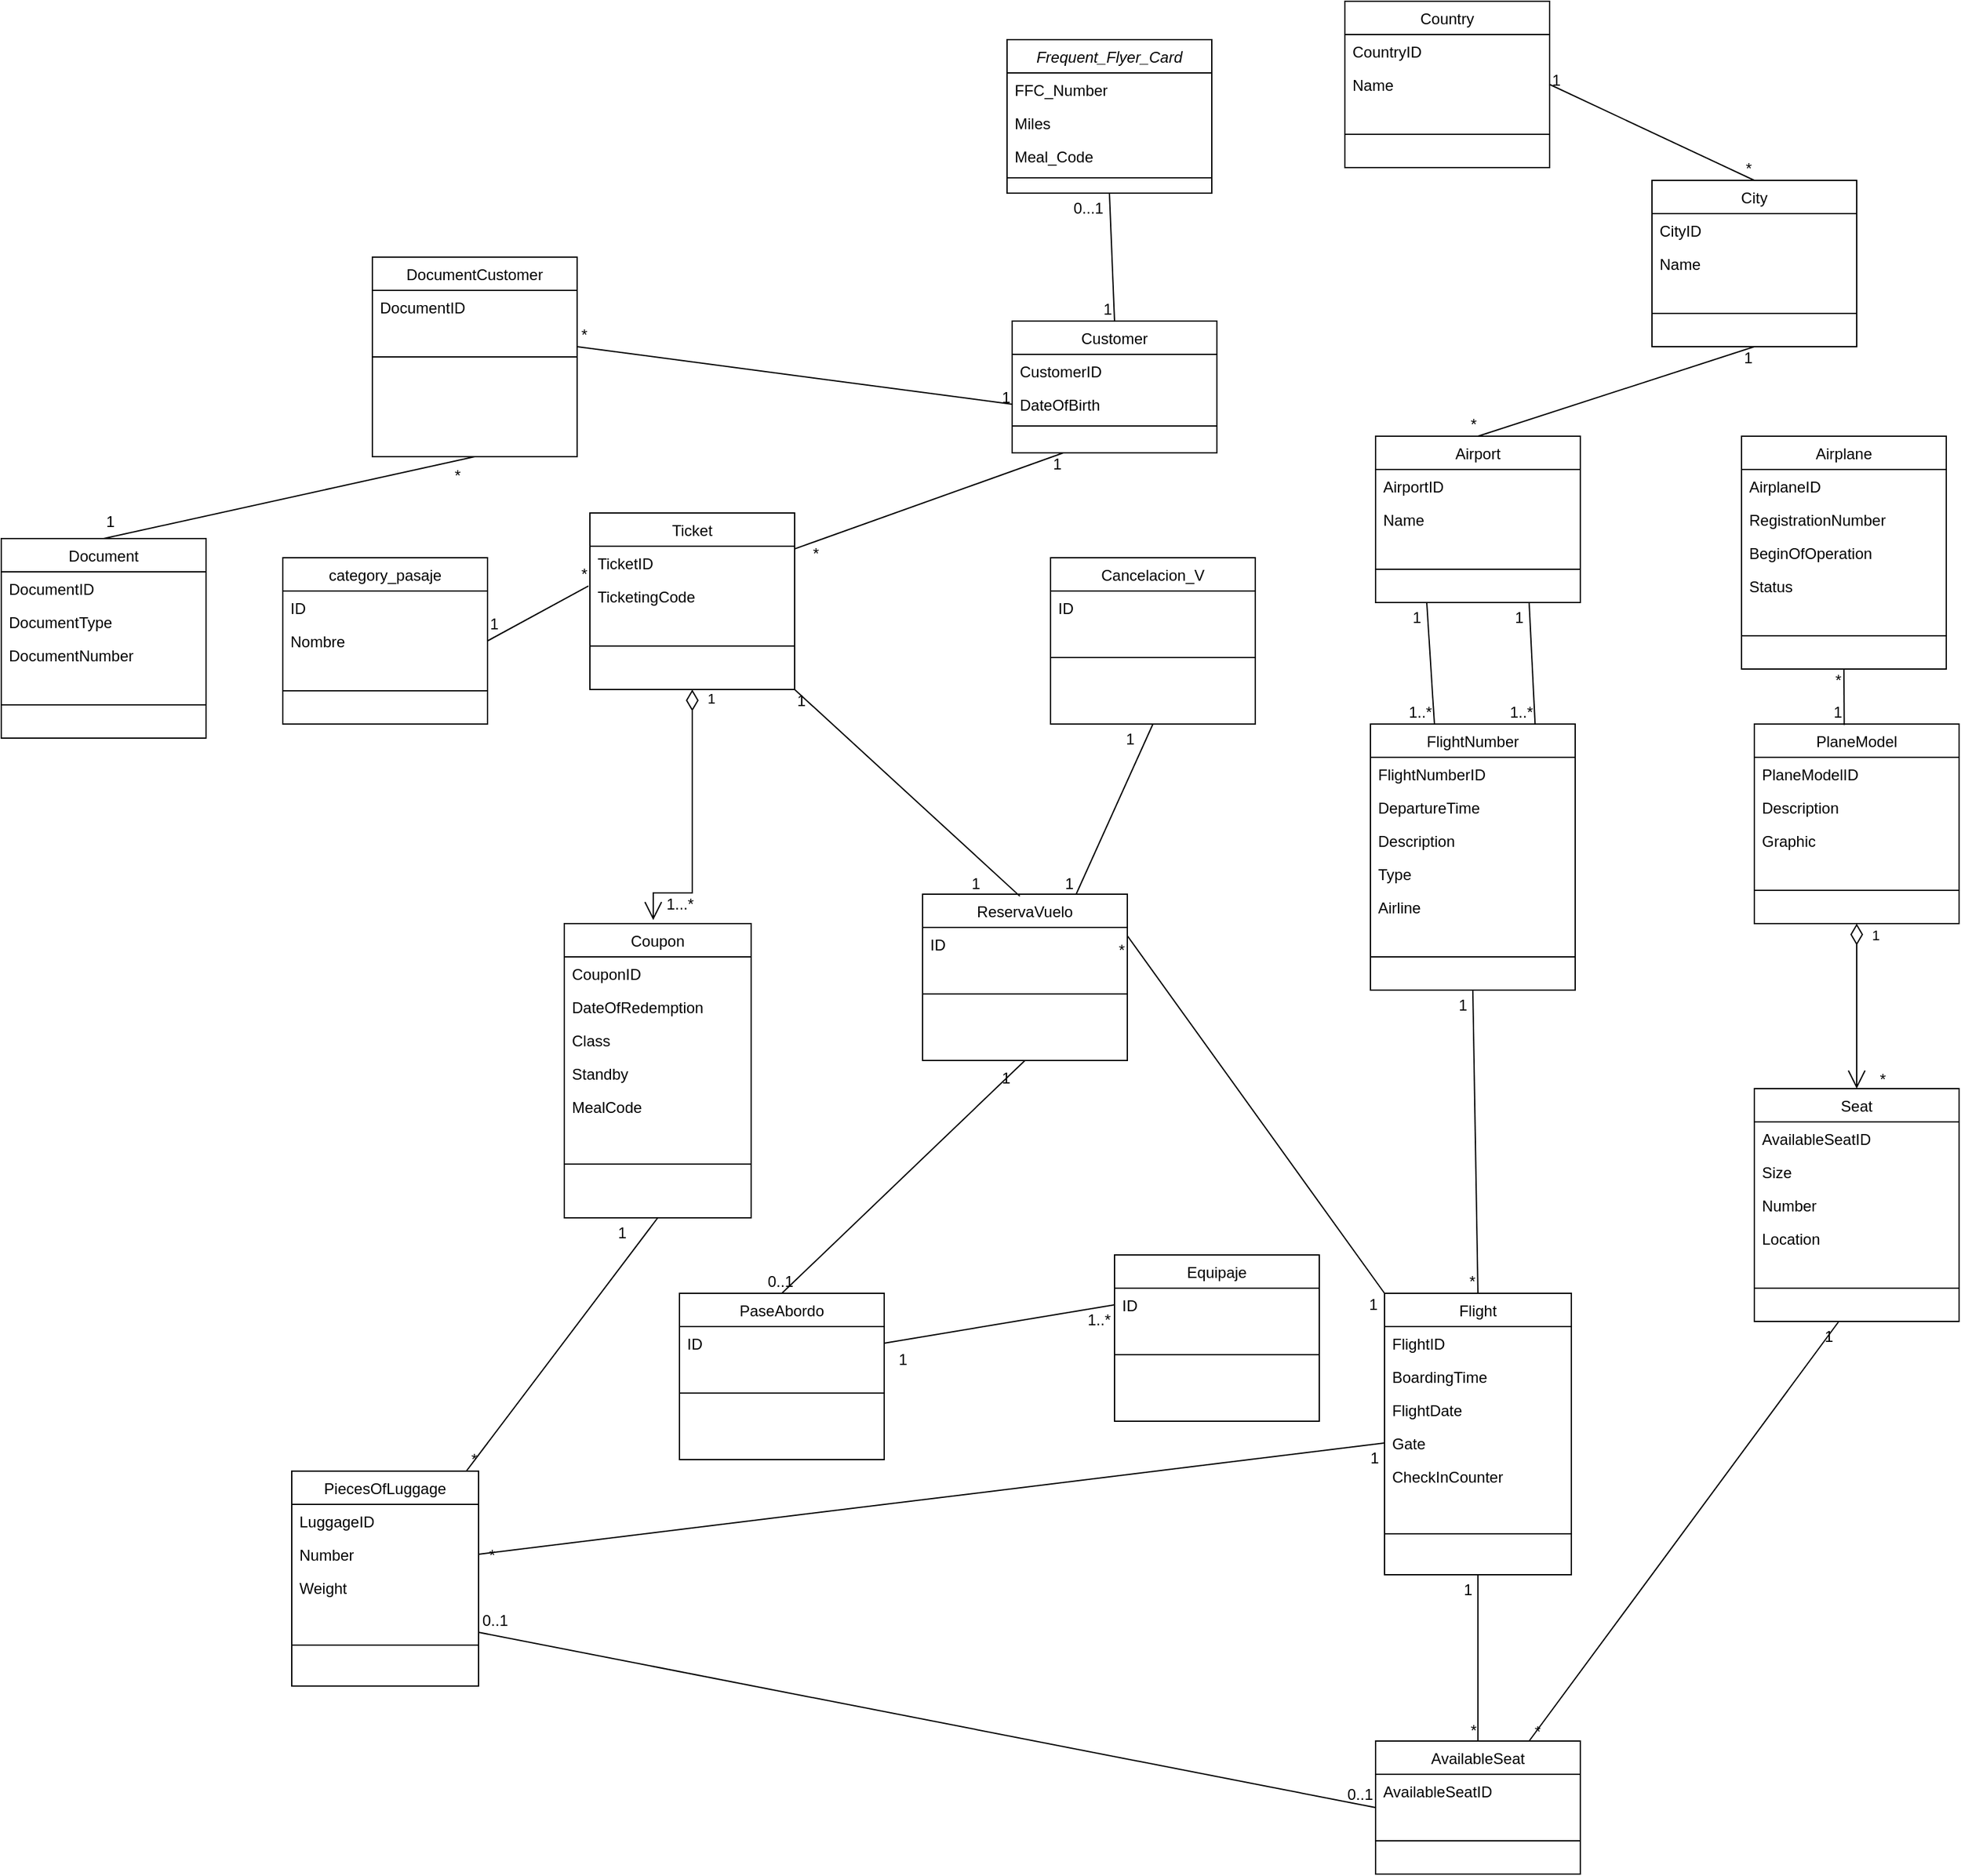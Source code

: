 <mxfile version="24.7.10">
  <diagram id="C5RBs43oDa-KdzZeNtuy" name="Page-1">
    <mxGraphModel dx="2000" dy="627" grid="1" gridSize="10" guides="1" tooltips="1" connect="1" arrows="1" fold="1" page="1" pageScale="1" pageWidth="827" pageHeight="1169" math="0" shadow="0">
      <root>
        <mxCell id="WIyWlLk6GJQsqaUBKTNV-0" />
        <mxCell id="WIyWlLk6GJQsqaUBKTNV-1" parent="WIyWlLk6GJQsqaUBKTNV-0" />
        <mxCell id="zkfFHV4jXpPFQw0GAbJ--0" value="Frequent_Flyer_Card" style="swimlane;fontStyle=2;align=center;verticalAlign=top;childLayout=stackLayout;horizontal=1;startSize=26;horizontalStack=0;resizeParent=1;resizeLast=0;collapsible=1;marginBottom=0;rounded=0;shadow=0;strokeWidth=1;" parent="WIyWlLk6GJQsqaUBKTNV-1" vertex="1">
          <mxGeometry x="46" y="50" width="160" height="120" as="geometry">
            <mxRectangle x="230" y="140" width="160" height="26" as="alternateBounds" />
          </mxGeometry>
        </mxCell>
        <mxCell id="zkfFHV4jXpPFQw0GAbJ--1" value="FFC_Number " style="text;align=left;verticalAlign=top;spacingLeft=4;spacingRight=4;overflow=hidden;rotatable=0;points=[[0,0.5],[1,0.5]];portConstraint=eastwest;" parent="zkfFHV4jXpPFQw0GAbJ--0" vertex="1">
          <mxGeometry y="26" width="160" height="26" as="geometry" />
        </mxCell>
        <mxCell id="zkfFHV4jXpPFQw0GAbJ--2" value="Miles " style="text;align=left;verticalAlign=top;spacingLeft=4;spacingRight=4;overflow=hidden;rotatable=0;points=[[0,0.5],[1,0.5]];portConstraint=eastwest;rounded=0;shadow=0;html=0;" parent="zkfFHV4jXpPFQw0GAbJ--0" vertex="1">
          <mxGeometry y="52" width="160" height="26" as="geometry" />
        </mxCell>
        <mxCell id="zkfFHV4jXpPFQw0GAbJ--3" value="Meal_Code " style="text;align=left;verticalAlign=top;spacingLeft=4;spacingRight=4;overflow=hidden;rotatable=0;points=[[0,0.5],[1,0.5]];portConstraint=eastwest;rounded=0;shadow=0;html=0;" parent="zkfFHV4jXpPFQw0GAbJ--0" vertex="1">
          <mxGeometry y="78" width="160" height="26" as="geometry" />
        </mxCell>
        <mxCell id="zkfFHV4jXpPFQw0GAbJ--4" value="" style="line;html=1;strokeWidth=1;align=left;verticalAlign=middle;spacingTop=-1;spacingLeft=3;spacingRight=3;rotatable=0;labelPosition=right;points=[];portConstraint=eastwest;" parent="zkfFHV4jXpPFQw0GAbJ--0" vertex="1">
          <mxGeometry y="104" width="160" height="8" as="geometry" />
        </mxCell>
        <mxCell id="zkfFHV4jXpPFQw0GAbJ--6" value="Ticket " style="swimlane;fontStyle=0;align=center;verticalAlign=top;childLayout=stackLayout;horizontal=1;startSize=26;horizontalStack=0;resizeParent=1;resizeLast=0;collapsible=1;marginBottom=0;rounded=0;shadow=0;strokeWidth=1;" parent="WIyWlLk6GJQsqaUBKTNV-1" vertex="1">
          <mxGeometry x="-280" y="420" width="160" height="138" as="geometry">
            <mxRectangle x="130" y="380" width="160" height="26" as="alternateBounds" />
          </mxGeometry>
        </mxCell>
        <mxCell id="zkfFHV4jXpPFQw0GAbJ--7" value="TicketID " style="text;align=left;verticalAlign=top;spacingLeft=4;spacingRight=4;overflow=hidden;rotatable=0;points=[[0,0.5],[1,0.5]];portConstraint=eastwest;" parent="zkfFHV4jXpPFQw0GAbJ--6" vertex="1">
          <mxGeometry y="26" width="160" height="26" as="geometry" />
        </mxCell>
        <mxCell id="zkfFHV4jXpPFQw0GAbJ--8" value="TicketingCode " style="text;align=left;verticalAlign=top;spacingLeft=4;spacingRight=4;overflow=hidden;rotatable=0;points=[[0,0.5],[1,0.5]];portConstraint=eastwest;rounded=0;shadow=0;html=0;" parent="zkfFHV4jXpPFQw0GAbJ--6" vertex="1">
          <mxGeometry y="52" width="160" height="26" as="geometry" />
        </mxCell>
        <mxCell id="zkfFHV4jXpPFQw0GAbJ--9" value="" style="line;html=1;strokeWidth=1;align=left;verticalAlign=middle;spacingTop=-1;spacingLeft=3;spacingRight=3;rotatable=0;labelPosition=right;points=[];portConstraint=eastwest;" parent="zkfFHV4jXpPFQw0GAbJ--6" vertex="1">
          <mxGeometry y="78" width="160" height="52" as="geometry" />
        </mxCell>
        <mxCell id="zkfFHV4jXpPFQw0GAbJ--13" value="Coupon" style="swimlane;fontStyle=0;align=center;verticalAlign=top;childLayout=stackLayout;horizontal=1;startSize=26;horizontalStack=0;resizeParent=1;resizeLast=0;collapsible=1;marginBottom=0;rounded=0;shadow=0;strokeWidth=1;" parent="WIyWlLk6GJQsqaUBKTNV-1" vertex="1">
          <mxGeometry x="-300" y="741" width="146" height="230" as="geometry">
            <mxRectangle x="340" y="380" width="170" height="26" as="alternateBounds" />
          </mxGeometry>
        </mxCell>
        <mxCell id="zkfFHV4jXpPFQw0GAbJ--14" value="CouponID " style="text;align=left;verticalAlign=top;spacingLeft=4;spacingRight=4;overflow=hidden;rotatable=0;points=[[0,0.5],[1,0.5]];portConstraint=eastwest;" parent="zkfFHV4jXpPFQw0GAbJ--13" vertex="1">
          <mxGeometry y="26" width="146" height="26" as="geometry" />
        </mxCell>
        <mxCell id="aEW0kVgcBHZRuqcz1grC-17" value="DateOfRedemption " style="text;align=left;verticalAlign=top;spacingLeft=4;spacingRight=4;overflow=hidden;rotatable=0;points=[[0,0.5],[1,0.5]];portConstraint=eastwest;" parent="zkfFHV4jXpPFQw0GAbJ--13" vertex="1">
          <mxGeometry y="52" width="146" height="26" as="geometry" />
        </mxCell>
        <mxCell id="aEW0kVgcBHZRuqcz1grC-18" value="Class " style="text;align=left;verticalAlign=top;spacingLeft=4;spacingRight=4;overflow=hidden;rotatable=0;points=[[0,0.5],[1,0.5]];portConstraint=eastwest;" parent="zkfFHV4jXpPFQw0GAbJ--13" vertex="1">
          <mxGeometry y="78" width="146" height="26" as="geometry" />
        </mxCell>
        <mxCell id="aEW0kVgcBHZRuqcz1grC-19" value="Standby " style="text;align=left;verticalAlign=top;spacingLeft=4;spacingRight=4;overflow=hidden;rotatable=0;points=[[0,0.5],[1,0.5]];portConstraint=eastwest;" parent="zkfFHV4jXpPFQw0GAbJ--13" vertex="1">
          <mxGeometry y="104" width="146" height="26" as="geometry" />
        </mxCell>
        <mxCell id="aEW0kVgcBHZRuqcz1grC-20" value="MealCode " style="text;align=left;verticalAlign=top;spacingLeft=4;spacingRight=4;overflow=hidden;rotatable=0;points=[[0,0.5],[1,0.5]];portConstraint=eastwest;" parent="zkfFHV4jXpPFQw0GAbJ--13" vertex="1">
          <mxGeometry y="130" width="146" height="26" as="geometry" />
        </mxCell>
        <mxCell id="zkfFHV4jXpPFQw0GAbJ--15" value="" style="line;html=1;strokeWidth=1;align=left;verticalAlign=middle;spacingTop=-1;spacingLeft=3;spacingRight=3;rotatable=0;labelPosition=right;points=[];portConstraint=eastwest;" parent="zkfFHV4jXpPFQw0GAbJ--13" vertex="1">
          <mxGeometry y="156" width="146" height="64" as="geometry" />
        </mxCell>
        <mxCell id="zkfFHV4jXpPFQw0GAbJ--17" value="Customer" style="swimlane;fontStyle=0;align=center;verticalAlign=top;childLayout=stackLayout;horizontal=1;startSize=26;horizontalStack=0;resizeParent=1;resizeLast=0;collapsible=1;marginBottom=0;rounded=0;shadow=0;strokeWidth=1;" parent="WIyWlLk6GJQsqaUBKTNV-1" vertex="1">
          <mxGeometry x="50" y="270" width="160" height="103" as="geometry">
            <mxRectangle x="550" y="140" width="160" height="26" as="alternateBounds" />
          </mxGeometry>
        </mxCell>
        <mxCell id="zkfFHV4jXpPFQw0GAbJ--18" value="CustomerID " style="text;align=left;verticalAlign=top;spacingLeft=4;spacingRight=4;overflow=hidden;rotatable=0;points=[[0,0.5],[1,0.5]];portConstraint=eastwest;" parent="zkfFHV4jXpPFQw0GAbJ--17" vertex="1">
          <mxGeometry y="26" width="160" height="26" as="geometry" />
        </mxCell>
        <mxCell id="zkfFHV4jXpPFQw0GAbJ--20" value="DateOfBirth " style="text;align=left;verticalAlign=top;spacingLeft=4;spacingRight=4;overflow=hidden;rotatable=0;points=[[0,0.5],[1,0.5]];portConstraint=eastwest;rounded=0;shadow=0;html=0;" parent="zkfFHV4jXpPFQw0GAbJ--17" vertex="1">
          <mxGeometry y="52" width="160" height="26" as="geometry" />
        </mxCell>
        <mxCell id="zkfFHV4jXpPFQw0GAbJ--23" value="" style="line;html=1;strokeWidth=1;align=left;verticalAlign=middle;spacingTop=-1;spacingLeft=3;spacingRight=3;rotatable=0;labelPosition=right;points=[];portConstraint=eastwest;" parent="zkfFHV4jXpPFQw0GAbJ--17" vertex="1">
          <mxGeometry y="78" width="160" height="8" as="geometry" />
        </mxCell>
        <mxCell id="aEW0kVgcBHZRuqcz1grC-7" value="" style="endArrow=none;html=1;rounded=0;exitX=0.5;exitY=1;exitDx=0;exitDy=0;entryX=0.5;entryY=0;entryDx=0;entryDy=0;" parent="WIyWlLk6GJQsqaUBKTNV-1" source="zkfFHV4jXpPFQw0GAbJ--0" target="zkfFHV4jXpPFQw0GAbJ--17" edge="1">
          <mxGeometry relative="1" as="geometry">
            <mxPoint x="330" y="300" as="sourcePoint" />
            <mxPoint x="490" y="300" as="targetPoint" />
          </mxGeometry>
        </mxCell>
        <mxCell id="aEW0kVgcBHZRuqcz1grC-8" value="0...1" style="resizable=0;html=1;whiteSpace=wrap;align=left;verticalAlign=bottom;" parent="aEW0kVgcBHZRuqcz1grC-7" connectable="0" vertex="1">
          <mxGeometry x="-1" relative="1" as="geometry">
            <mxPoint x="-30" y="20" as="offset" />
          </mxGeometry>
        </mxCell>
        <mxCell id="aEW0kVgcBHZRuqcz1grC-9" value="1" style="resizable=0;html=1;whiteSpace=wrap;align=right;verticalAlign=bottom;" parent="aEW0kVgcBHZRuqcz1grC-7" connectable="0" vertex="1">
          <mxGeometry x="1" relative="1" as="geometry" />
        </mxCell>
        <mxCell id="aEW0kVgcBHZRuqcz1grC-14" value="" style="endArrow=none;html=1;rounded=0;entryX=0.998;entryY=0.083;entryDx=0;entryDy=0;exitX=0.25;exitY=1;exitDx=0;exitDy=0;entryPerimeter=0;" parent="WIyWlLk6GJQsqaUBKTNV-1" source="zkfFHV4jXpPFQw0GAbJ--17" target="zkfFHV4jXpPFQw0GAbJ--7" edge="1">
          <mxGeometry relative="1" as="geometry">
            <mxPoint x="110" y="450" as="sourcePoint" />
            <mxPoint x="-100" y="467" as="targetPoint" />
          </mxGeometry>
        </mxCell>
        <mxCell id="aEW0kVgcBHZRuqcz1grC-15" value="1" style="resizable=0;html=1;whiteSpace=wrap;align=left;verticalAlign=bottom;" parent="aEW0kVgcBHZRuqcz1grC-14" connectable="0" vertex="1">
          <mxGeometry x="-1" relative="1" as="geometry">
            <mxPoint x="-10" y="17" as="offset" />
          </mxGeometry>
        </mxCell>
        <mxCell id="aEW0kVgcBHZRuqcz1grC-16" value="*" style="resizable=0;html=1;whiteSpace=wrap;align=right;verticalAlign=bottom;" parent="aEW0kVgcBHZRuqcz1grC-14" connectable="0" vertex="1">
          <mxGeometry x="1" relative="1" as="geometry">
            <mxPoint x="21" y="12" as="offset" />
          </mxGeometry>
        </mxCell>
        <mxCell id="aEW0kVgcBHZRuqcz1grC-26" value="1...*" style="text;html=1;align=center;verticalAlign=middle;resizable=0;points=[];autosize=1;strokeColor=none;fillColor=none;" parent="WIyWlLk6GJQsqaUBKTNV-1" vertex="1">
          <mxGeometry x="-230" y="711" width="40" height="30" as="geometry" />
        </mxCell>
        <mxCell id="aEW0kVgcBHZRuqcz1grC-27" value="PiecesOfLuggage " style="swimlane;fontStyle=0;align=center;verticalAlign=top;childLayout=stackLayout;horizontal=1;startSize=26;horizontalStack=0;resizeParent=1;resizeLast=0;collapsible=1;marginBottom=0;rounded=0;shadow=0;strokeWidth=1;" parent="WIyWlLk6GJQsqaUBKTNV-1" vertex="1">
          <mxGeometry x="-513" y="1169" width="146" height="168" as="geometry">
            <mxRectangle x="340" y="380" width="170" height="26" as="alternateBounds" />
          </mxGeometry>
        </mxCell>
        <mxCell id="aEW0kVgcBHZRuqcz1grC-28" value="LuggageID " style="text;align=left;verticalAlign=top;spacingLeft=4;spacingRight=4;overflow=hidden;rotatable=0;points=[[0,0.5],[1,0.5]];portConstraint=eastwest;" parent="aEW0kVgcBHZRuqcz1grC-27" vertex="1">
          <mxGeometry y="26" width="146" height="26" as="geometry" />
        </mxCell>
        <mxCell id="aEW0kVgcBHZRuqcz1grC-29" value="Number " style="text;align=left;verticalAlign=top;spacingLeft=4;spacingRight=4;overflow=hidden;rotatable=0;points=[[0,0.5],[1,0.5]];portConstraint=eastwest;" parent="aEW0kVgcBHZRuqcz1grC-27" vertex="1">
          <mxGeometry y="52" width="146" height="26" as="geometry" />
        </mxCell>
        <mxCell id="aEW0kVgcBHZRuqcz1grC-30" value="Weight " style="text;align=left;verticalAlign=top;spacingLeft=4;spacingRight=4;overflow=hidden;rotatable=0;points=[[0,0.5],[1,0.5]];portConstraint=eastwest;" parent="aEW0kVgcBHZRuqcz1grC-27" vertex="1">
          <mxGeometry y="78" width="146" height="26" as="geometry" />
        </mxCell>
        <mxCell id="aEW0kVgcBHZRuqcz1grC-33" value="" style="line;html=1;strokeWidth=1;align=left;verticalAlign=middle;spacingTop=-1;spacingLeft=3;spacingRight=3;rotatable=0;labelPosition=right;points=[];portConstraint=eastwest;" parent="aEW0kVgcBHZRuqcz1grC-27" vertex="1">
          <mxGeometry y="104" width="146" height="64" as="geometry" />
        </mxCell>
        <mxCell id="aEW0kVgcBHZRuqcz1grC-34" value="" style="endArrow=none;html=1;rounded=0;exitX=0.5;exitY=1;exitDx=0;exitDy=0;" parent="WIyWlLk6GJQsqaUBKTNV-1" source="zkfFHV4jXpPFQw0GAbJ--13" target="aEW0kVgcBHZRuqcz1grC-27" edge="1">
          <mxGeometry relative="1" as="geometry">
            <mxPoint x="290" y="1020" as="sourcePoint" />
            <mxPoint x="450" y="1020" as="targetPoint" />
          </mxGeometry>
        </mxCell>
        <mxCell id="aEW0kVgcBHZRuqcz1grC-35" value="1" style="resizable=0;html=1;whiteSpace=wrap;align=left;verticalAlign=bottom;" parent="aEW0kVgcBHZRuqcz1grC-34" connectable="0" vertex="1">
          <mxGeometry x="-1" relative="1" as="geometry">
            <mxPoint x="-33" y="20" as="offset" />
          </mxGeometry>
        </mxCell>
        <mxCell id="aEW0kVgcBHZRuqcz1grC-36" value="*" style="resizable=0;html=1;whiteSpace=wrap;align=right;verticalAlign=bottom;" parent="aEW0kVgcBHZRuqcz1grC-34" connectable="0" vertex="1">
          <mxGeometry x="1" relative="1" as="geometry">
            <mxPoint x="10" as="offset" />
          </mxGeometry>
        </mxCell>
        <mxCell id="aEW0kVgcBHZRuqcz1grC-38" value="Flight" style="swimlane;fontStyle=0;align=center;verticalAlign=top;childLayout=stackLayout;horizontal=1;startSize=26;horizontalStack=0;resizeParent=1;resizeLast=0;collapsible=1;marginBottom=0;rounded=0;shadow=0;strokeWidth=1;" parent="WIyWlLk6GJQsqaUBKTNV-1" vertex="1">
          <mxGeometry x="341" y="1030" width="146" height="220" as="geometry">
            <mxRectangle x="340" y="380" width="170" height="26" as="alternateBounds" />
          </mxGeometry>
        </mxCell>
        <mxCell id="aEW0kVgcBHZRuqcz1grC-39" value="FlightID " style="text;align=left;verticalAlign=top;spacingLeft=4;spacingRight=4;overflow=hidden;rotatable=0;points=[[0,0.5],[1,0.5]];portConstraint=eastwest;" parent="aEW0kVgcBHZRuqcz1grC-38" vertex="1">
          <mxGeometry y="26" width="146" height="26" as="geometry" />
        </mxCell>
        <mxCell id="aEW0kVgcBHZRuqcz1grC-40" value="BoardingTime " style="text;align=left;verticalAlign=top;spacingLeft=4;spacingRight=4;overflow=hidden;rotatable=0;points=[[0,0.5],[1,0.5]];portConstraint=eastwest;" parent="aEW0kVgcBHZRuqcz1grC-38" vertex="1">
          <mxGeometry y="52" width="146" height="26" as="geometry" />
        </mxCell>
        <mxCell id="aEW0kVgcBHZRuqcz1grC-41" value="FlightDate " style="text;align=left;verticalAlign=top;spacingLeft=4;spacingRight=4;overflow=hidden;rotatable=0;points=[[0,0.5],[1,0.5]];portConstraint=eastwest;" parent="aEW0kVgcBHZRuqcz1grC-38" vertex="1">
          <mxGeometry y="78" width="146" height="26" as="geometry" />
        </mxCell>
        <mxCell id="aEW0kVgcBHZRuqcz1grC-43" value="Gate " style="text;align=left;verticalAlign=top;spacingLeft=4;spacingRight=4;overflow=hidden;rotatable=0;points=[[0,0.5],[1,0.5]];portConstraint=eastwest;" parent="aEW0kVgcBHZRuqcz1grC-38" vertex="1">
          <mxGeometry y="104" width="146" height="26" as="geometry" />
        </mxCell>
        <mxCell id="aEW0kVgcBHZRuqcz1grC-44" value="CheckInCounter " style="text;align=left;verticalAlign=top;spacingLeft=4;spacingRight=4;overflow=hidden;rotatable=0;points=[[0,0.5],[1,0.5]];portConstraint=eastwest;" parent="aEW0kVgcBHZRuqcz1grC-38" vertex="1">
          <mxGeometry y="130" width="146" height="26" as="geometry" />
        </mxCell>
        <mxCell id="aEW0kVgcBHZRuqcz1grC-42" value="" style="line;html=1;strokeWidth=1;align=left;verticalAlign=middle;spacingTop=-1;spacingLeft=3;spacingRight=3;rotatable=0;labelPosition=right;points=[];portConstraint=eastwest;" parent="aEW0kVgcBHZRuqcz1grC-38" vertex="1">
          <mxGeometry y="156" width="146" height="64" as="geometry" />
        </mxCell>
        <mxCell id="aEW0kVgcBHZRuqcz1grC-48" value="AvailableSeat " style="swimlane;fontStyle=0;align=center;verticalAlign=top;childLayout=stackLayout;horizontal=1;startSize=26;horizontalStack=0;resizeParent=1;resizeLast=0;collapsible=1;marginBottom=0;rounded=0;shadow=0;strokeWidth=1;" parent="WIyWlLk6GJQsqaUBKTNV-1" vertex="1">
          <mxGeometry x="334" y="1380" width="160" height="104" as="geometry">
            <mxRectangle x="130" y="380" width="160" height="26" as="alternateBounds" />
          </mxGeometry>
        </mxCell>
        <mxCell id="aEW0kVgcBHZRuqcz1grC-49" value="AvailableSeatID " style="text;align=left;verticalAlign=top;spacingLeft=4;spacingRight=4;overflow=hidden;rotatable=0;points=[[0,0.5],[1,0.5]];portConstraint=eastwest;" parent="aEW0kVgcBHZRuqcz1grC-48" vertex="1">
          <mxGeometry y="26" width="160" height="26" as="geometry" />
        </mxCell>
        <mxCell id="aEW0kVgcBHZRuqcz1grC-51" value="" style="line;html=1;strokeWidth=1;align=left;verticalAlign=middle;spacingTop=-1;spacingLeft=3;spacingRight=3;rotatable=0;labelPosition=right;points=[];portConstraint=eastwest;" parent="aEW0kVgcBHZRuqcz1grC-48" vertex="1">
          <mxGeometry y="52" width="160" height="52" as="geometry" />
        </mxCell>
        <mxCell id="aEW0kVgcBHZRuqcz1grC-52" value="" style="endArrow=none;html=1;rounded=0;exitX=0.5;exitY=1;exitDx=0;exitDy=0;" parent="WIyWlLk6GJQsqaUBKTNV-1" source="aEW0kVgcBHZRuqcz1grC-38" target="aEW0kVgcBHZRuqcz1grC-48" edge="1">
          <mxGeometry relative="1" as="geometry">
            <mxPoint x="299" y="1190.0" as="sourcePoint" />
            <mxPoint x="145" y="1344.0" as="targetPoint" />
          </mxGeometry>
        </mxCell>
        <mxCell id="aEW0kVgcBHZRuqcz1grC-53" value="1" style="resizable=0;html=1;whiteSpace=wrap;align=left;verticalAlign=bottom;" parent="aEW0kVgcBHZRuqcz1grC-52" connectable="0" vertex="1">
          <mxGeometry x="-1" relative="1" as="geometry">
            <mxPoint x="-13" y="20" as="offset" />
          </mxGeometry>
        </mxCell>
        <mxCell id="aEW0kVgcBHZRuqcz1grC-54" value="*" style="resizable=0;html=1;whiteSpace=wrap;align=right;verticalAlign=bottom;" parent="aEW0kVgcBHZRuqcz1grC-52" connectable="0" vertex="1">
          <mxGeometry x="1" relative="1" as="geometry" />
        </mxCell>
        <mxCell id="aEW0kVgcBHZRuqcz1grC-55" value="" style="endArrow=none;html=1;rounded=0;exitX=0;exitY=0.5;exitDx=0;exitDy=0;entryX=1;entryY=0.75;entryDx=0;entryDy=0;" parent="WIyWlLk6GJQsqaUBKTNV-1" source="aEW0kVgcBHZRuqcz1grC-48" target="aEW0kVgcBHZRuqcz1grC-27" edge="1">
          <mxGeometry relative="1" as="geometry">
            <mxPoint x="294" y="1190.0" as="sourcePoint" />
            <mxPoint x="140" y="1344.0" as="targetPoint" />
          </mxGeometry>
        </mxCell>
        <mxCell id="aEW0kVgcBHZRuqcz1grC-56" value="0..1" style="resizable=0;html=1;whiteSpace=wrap;align=left;verticalAlign=bottom;" parent="aEW0kVgcBHZRuqcz1grC-55" connectable="0" vertex="1">
          <mxGeometry x="-1" relative="1" as="geometry">
            <mxPoint x="-24" y="-2" as="offset" />
          </mxGeometry>
        </mxCell>
        <mxCell id="aEW0kVgcBHZRuqcz1grC-57" value="0..1" style="resizable=0;html=1;whiteSpace=wrap;align=right;verticalAlign=bottom;" parent="aEW0kVgcBHZRuqcz1grC-55" connectable="0" vertex="1">
          <mxGeometry x="1" relative="1" as="geometry">
            <mxPoint x="25" as="offset" />
          </mxGeometry>
        </mxCell>
        <mxCell id="aEW0kVgcBHZRuqcz1grC-45" value="" style="endArrow=none;html=1;rounded=0;exitX=0;exitY=0.5;exitDx=0;exitDy=0;entryX=1;entryY=0.5;entryDx=0;entryDy=0;" parent="WIyWlLk6GJQsqaUBKTNV-1" edge="1" target="aEW0kVgcBHZRuqcz1grC-29" source="aEW0kVgcBHZRuqcz1grC-43">
          <mxGeometry relative="1" as="geometry">
            <mxPoint x="330" y="989.0" as="sourcePoint" />
            <mxPoint x="145" y="1130" as="targetPoint" />
          </mxGeometry>
        </mxCell>
        <mxCell id="aEW0kVgcBHZRuqcz1grC-46" value="1" style="resizable=0;html=1;whiteSpace=wrap;align=left;verticalAlign=bottom;" parent="aEW0kVgcBHZRuqcz1grC-45" connectable="0" vertex="1">
          <mxGeometry x="-1" relative="1" as="geometry">
            <mxPoint x="-13" y="20" as="offset" />
          </mxGeometry>
        </mxCell>
        <mxCell id="aEW0kVgcBHZRuqcz1grC-47" value="*" style="resizable=0;html=1;whiteSpace=wrap;align=right;verticalAlign=bottom;" parent="aEW0kVgcBHZRuqcz1grC-45" connectable="0" vertex="1">
          <mxGeometry x="1" relative="1" as="geometry">
            <mxPoint x="15" y="9" as="offset" />
          </mxGeometry>
        </mxCell>
        <mxCell id="aEW0kVgcBHZRuqcz1grC-58" value="Seat" style="swimlane;fontStyle=0;align=center;verticalAlign=top;childLayout=stackLayout;horizontal=1;startSize=26;horizontalStack=0;resizeParent=1;resizeLast=0;collapsible=1;marginBottom=0;rounded=0;shadow=0;strokeWidth=1;" parent="WIyWlLk6GJQsqaUBKTNV-1" vertex="1">
          <mxGeometry x="630" y="870" width="160" height="182" as="geometry">
            <mxRectangle x="130" y="380" width="160" height="26" as="alternateBounds" />
          </mxGeometry>
        </mxCell>
        <mxCell id="aEW0kVgcBHZRuqcz1grC-59" value="AvailableSeatID " style="text;align=left;verticalAlign=top;spacingLeft=4;spacingRight=4;overflow=hidden;rotatable=0;points=[[0,0.5],[1,0.5]];portConstraint=eastwest;" parent="aEW0kVgcBHZRuqcz1grC-58" vertex="1">
          <mxGeometry y="26" width="160" height="26" as="geometry" />
        </mxCell>
        <mxCell id="aEW0kVgcBHZRuqcz1grC-61" value="Size " style="text;align=left;verticalAlign=top;spacingLeft=4;spacingRight=4;overflow=hidden;rotatable=0;points=[[0,0.5],[1,0.5]];portConstraint=eastwest;" parent="aEW0kVgcBHZRuqcz1grC-58" vertex="1">
          <mxGeometry y="52" width="160" height="26" as="geometry" />
        </mxCell>
        <mxCell id="aEW0kVgcBHZRuqcz1grC-62" value="Number " style="text;align=left;verticalAlign=top;spacingLeft=4;spacingRight=4;overflow=hidden;rotatable=0;points=[[0,0.5],[1,0.5]];portConstraint=eastwest;" parent="aEW0kVgcBHZRuqcz1grC-58" vertex="1">
          <mxGeometry y="78" width="160" height="26" as="geometry" />
        </mxCell>
        <mxCell id="aEW0kVgcBHZRuqcz1grC-63" value="Location" style="text;align=left;verticalAlign=top;spacingLeft=4;spacingRight=4;overflow=hidden;rotatable=0;points=[[0,0.5],[1,0.5]];portConstraint=eastwest;" parent="aEW0kVgcBHZRuqcz1grC-58" vertex="1">
          <mxGeometry y="104" width="160" height="26" as="geometry" />
        </mxCell>
        <mxCell id="aEW0kVgcBHZRuqcz1grC-60" value="" style="line;html=1;strokeWidth=1;align=left;verticalAlign=middle;spacingTop=-1;spacingLeft=3;spacingRight=3;rotatable=0;labelPosition=right;points=[];portConstraint=eastwest;" parent="aEW0kVgcBHZRuqcz1grC-58" vertex="1">
          <mxGeometry y="130" width="160" height="52" as="geometry" />
        </mxCell>
        <mxCell id="aEW0kVgcBHZRuqcz1grC-64" value="" style="endArrow=none;html=1;rounded=0;exitX=0.5;exitY=1;exitDx=0;exitDy=0;entryX=0.75;entryY=0;entryDx=0;entryDy=0;" parent="WIyWlLk6GJQsqaUBKTNV-1" target="aEW0kVgcBHZRuqcz1grC-48" edge="1">
          <mxGeometry relative="1" as="geometry">
            <mxPoint x="696" y="1052" as="sourcePoint" />
            <mxPoint x="440" y="1130" as="targetPoint" />
          </mxGeometry>
        </mxCell>
        <mxCell id="aEW0kVgcBHZRuqcz1grC-65" value="1" style="resizable=0;html=1;whiteSpace=wrap;align=left;verticalAlign=bottom;" parent="aEW0kVgcBHZRuqcz1grC-64" connectable="0" vertex="1">
          <mxGeometry x="-1" relative="1" as="geometry">
            <mxPoint x="-13" y="20" as="offset" />
          </mxGeometry>
        </mxCell>
        <mxCell id="aEW0kVgcBHZRuqcz1grC-66" value="*" style="resizable=0;html=1;whiteSpace=wrap;align=right;verticalAlign=bottom;" parent="aEW0kVgcBHZRuqcz1grC-64" connectable="0" vertex="1">
          <mxGeometry x="1" relative="1" as="geometry">
            <mxPoint x="10" y="2" as="offset" />
          </mxGeometry>
        </mxCell>
        <mxCell id="aEW0kVgcBHZRuqcz1grC-67" value="PlaneModel&#xa;" style="swimlane;fontStyle=0;align=center;verticalAlign=top;childLayout=stackLayout;horizontal=1;startSize=26;horizontalStack=0;resizeParent=1;resizeLast=0;collapsible=1;marginBottom=0;rounded=0;shadow=0;strokeWidth=1;" parent="WIyWlLk6GJQsqaUBKTNV-1" vertex="1">
          <mxGeometry x="630" y="585" width="160" height="156" as="geometry">
            <mxRectangle x="130" y="380" width="160" height="26" as="alternateBounds" />
          </mxGeometry>
        </mxCell>
        <mxCell id="aEW0kVgcBHZRuqcz1grC-68" value="PlaneModelID " style="text;align=left;verticalAlign=top;spacingLeft=4;spacingRight=4;overflow=hidden;rotatable=0;points=[[0,0.5],[1,0.5]];portConstraint=eastwest;" parent="aEW0kVgcBHZRuqcz1grC-67" vertex="1">
          <mxGeometry y="26" width="160" height="26" as="geometry" />
        </mxCell>
        <mxCell id="aEW0kVgcBHZRuqcz1grC-70" value="Description " style="text;align=left;verticalAlign=top;spacingLeft=4;spacingRight=4;overflow=hidden;rotatable=0;points=[[0,0.5],[1,0.5]];portConstraint=eastwest;" parent="aEW0kVgcBHZRuqcz1grC-67" vertex="1">
          <mxGeometry y="52" width="160" height="26" as="geometry" />
        </mxCell>
        <mxCell id="aEW0kVgcBHZRuqcz1grC-71" value="Graphic " style="text;align=left;verticalAlign=top;spacingLeft=4;spacingRight=4;overflow=hidden;rotatable=0;points=[[0,0.5],[1,0.5]];portConstraint=eastwest;" parent="aEW0kVgcBHZRuqcz1grC-67" vertex="1">
          <mxGeometry y="78" width="160" height="26" as="geometry" />
        </mxCell>
        <mxCell id="aEW0kVgcBHZRuqcz1grC-69" value="" style="line;html=1;strokeWidth=1;align=left;verticalAlign=middle;spacingTop=-1;spacingLeft=3;spacingRight=3;rotatable=0;labelPosition=right;points=[];portConstraint=eastwest;" parent="aEW0kVgcBHZRuqcz1grC-67" vertex="1">
          <mxGeometry y="104" width="160" height="52" as="geometry" />
        </mxCell>
        <mxCell id="aEW0kVgcBHZRuqcz1grC-76" value="1" style="endArrow=open;html=1;endSize=12;startArrow=diamondThin;startSize=14;startFill=0;edgeStyle=orthogonalEdgeStyle;align=left;verticalAlign=bottom;rounded=0;entryX=0.5;entryY=0;entryDx=0;entryDy=0;exitX=0.5;exitY=1;exitDx=0;exitDy=0;" parent="WIyWlLk6GJQsqaUBKTNV-1" source="aEW0kVgcBHZRuqcz1grC-67" target="aEW0kVgcBHZRuqcz1grC-58" edge="1">
          <mxGeometry x="-0.724" y="10" relative="1" as="geometry">
            <mxPoint x="710" y="780" as="sourcePoint" />
            <mxPoint x="550" y="810" as="targetPoint" />
            <mxPoint as="offset" />
          </mxGeometry>
        </mxCell>
        <mxCell id="aEW0kVgcBHZRuqcz1grC-77" value="*" style="text;html=1;align=center;verticalAlign=middle;resizable=0;points=[];autosize=1;strokeColor=none;fillColor=none;" parent="WIyWlLk6GJQsqaUBKTNV-1" vertex="1">
          <mxGeometry x="715" y="848" width="30" height="30" as="geometry" />
        </mxCell>
        <mxCell id="aEW0kVgcBHZRuqcz1grC-79" value="1" style="endArrow=open;html=1;endSize=12;startArrow=diamondThin;startSize=14;startFill=0;edgeStyle=orthogonalEdgeStyle;align=left;verticalAlign=bottom;rounded=0;exitX=0.5;exitY=1;exitDx=0;exitDy=0;entryX=0.476;entryY=-0.012;entryDx=0;entryDy=0;entryPerimeter=0;" parent="WIyWlLk6GJQsqaUBKTNV-1" source="zkfFHV4jXpPFQw0GAbJ--6" target="zkfFHV4jXpPFQw0GAbJ--13" edge="1">
          <mxGeometry x="-0.853" y="10" relative="1" as="geometry">
            <mxPoint x="154.3" y="610.0" as="sourcePoint" />
            <mxPoint x="120" y="690" as="targetPoint" />
            <Array as="points">
              <mxPoint x="-200" y="717" />
            </Array>
            <mxPoint as="offset" />
          </mxGeometry>
        </mxCell>
        <mxCell id="aEW0kVgcBHZRuqcz1grC-81" value="FlightNumber" style="swimlane;fontStyle=0;align=center;verticalAlign=top;childLayout=stackLayout;horizontal=1;startSize=26;horizontalStack=0;resizeParent=1;resizeLast=0;collapsible=1;marginBottom=0;rounded=0;shadow=0;strokeWidth=1;" parent="WIyWlLk6GJQsqaUBKTNV-1" vertex="1">
          <mxGeometry x="330" y="585" width="160" height="208" as="geometry">
            <mxRectangle x="130" y="380" width="160" height="26" as="alternateBounds" />
          </mxGeometry>
        </mxCell>
        <mxCell id="aEW0kVgcBHZRuqcz1grC-82" value="FlightNumberID " style="text;align=left;verticalAlign=top;spacingLeft=4;spacingRight=4;overflow=hidden;rotatable=0;points=[[0,0.5],[1,0.5]];portConstraint=eastwest;" parent="aEW0kVgcBHZRuqcz1grC-81" vertex="1">
          <mxGeometry y="26" width="160" height="26" as="geometry" />
        </mxCell>
        <mxCell id="aEW0kVgcBHZRuqcz1grC-84" value="DepartureTime " style="text;align=left;verticalAlign=top;spacingLeft=4;spacingRight=4;overflow=hidden;rotatable=0;points=[[0,0.5],[1,0.5]];portConstraint=eastwest;" parent="aEW0kVgcBHZRuqcz1grC-81" vertex="1">
          <mxGeometry y="52" width="160" height="26" as="geometry" />
        </mxCell>
        <mxCell id="aEW0kVgcBHZRuqcz1grC-85" value="Description " style="text;align=left;verticalAlign=top;spacingLeft=4;spacingRight=4;overflow=hidden;rotatable=0;points=[[0,0.5],[1,0.5]];portConstraint=eastwest;" parent="aEW0kVgcBHZRuqcz1grC-81" vertex="1">
          <mxGeometry y="78" width="160" height="26" as="geometry" />
        </mxCell>
        <mxCell id="aEW0kVgcBHZRuqcz1grC-86" value="Type " style="text;align=left;verticalAlign=top;spacingLeft=4;spacingRight=4;overflow=hidden;rotatable=0;points=[[0,0.5],[1,0.5]];portConstraint=eastwest;" parent="aEW0kVgcBHZRuqcz1grC-81" vertex="1">
          <mxGeometry y="104" width="160" height="26" as="geometry" />
        </mxCell>
        <mxCell id="aEW0kVgcBHZRuqcz1grC-87" value="Airline " style="text;align=left;verticalAlign=top;spacingLeft=4;spacingRight=4;overflow=hidden;rotatable=0;points=[[0,0.5],[1,0.5]];portConstraint=eastwest;" parent="aEW0kVgcBHZRuqcz1grC-81" vertex="1">
          <mxGeometry y="130" width="160" height="26" as="geometry" />
        </mxCell>
        <mxCell id="aEW0kVgcBHZRuqcz1grC-83" value="" style="line;html=1;strokeWidth=1;align=left;verticalAlign=middle;spacingTop=-1;spacingLeft=3;spacingRight=3;rotatable=0;labelPosition=right;points=[];portConstraint=eastwest;" parent="aEW0kVgcBHZRuqcz1grC-81" vertex="1">
          <mxGeometry y="156" width="160" height="52" as="geometry" />
        </mxCell>
        <mxCell id="aEW0kVgcBHZRuqcz1grC-88" value="" style="endArrow=none;html=1;rounded=0;exitX=0.5;exitY=1;exitDx=0;exitDy=0;entryX=0.5;entryY=0;entryDx=0;entryDy=0;" parent="WIyWlLk6GJQsqaUBKTNV-1" source="aEW0kVgcBHZRuqcz1grC-81" target="aEW0kVgcBHZRuqcz1grC-38" edge="1">
          <mxGeometry relative="1" as="geometry">
            <mxPoint x="143" y="970" as="sourcePoint" />
            <mxPoint x="109" y="1076" as="targetPoint" />
          </mxGeometry>
        </mxCell>
        <mxCell id="aEW0kVgcBHZRuqcz1grC-89" value="1" style="resizable=0;html=1;whiteSpace=wrap;align=left;verticalAlign=bottom;" parent="aEW0kVgcBHZRuqcz1grC-88" connectable="0" vertex="1">
          <mxGeometry x="-1" relative="1" as="geometry">
            <mxPoint x="-13" y="20" as="offset" />
          </mxGeometry>
        </mxCell>
        <mxCell id="aEW0kVgcBHZRuqcz1grC-90" value="*" style="resizable=0;html=1;whiteSpace=wrap;align=right;verticalAlign=bottom;" parent="aEW0kVgcBHZRuqcz1grC-88" connectable="0" vertex="1">
          <mxGeometry x="1" relative="1" as="geometry" />
        </mxCell>
        <mxCell id="aEW0kVgcBHZRuqcz1grC-91" value="Airport" style="swimlane;fontStyle=0;align=center;verticalAlign=top;childLayout=stackLayout;horizontal=1;startSize=26;horizontalStack=0;resizeParent=1;resizeLast=0;collapsible=1;marginBottom=0;rounded=0;shadow=0;strokeWidth=1;" parent="WIyWlLk6GJQsqaUBKTNV-1" vertex="1">
          <mxGeometry x="334" y="360" width="160" height="130" as="geometry">
            <mxRectangle x="130" y="380" width="160" height="26" as="alternateBounds" />
          </mxGeometry>
        </mxCell>
        <mxCell id="aEW0kVgcBHZRuqcz1grC-92" value="AirportID " style="text;align=left;verticalAlign=top;spacingLeft=4;spacingRight=4;overflow=hidden;rotatable=0;points=[[0,0.5],[1,0.5]];portConstraint=eastwest;" parent="aEW0kVgcBHZRuqcz1grC-91" vertex="1">
          <mxGeometry y="26" width="160" height="26" as="geometry" />
        </mxCell>
        <mxCell id="aEW0kVgcBHZRuqcz1grC-94" value="Name " style="text;align=left;verticalAlign=top;spacingLeft=4;spacingRight=4;overflow=hidden;rotatable=0;points=[[0,0.5],[1,0.5]];portConstraint=eastwest;" parent="aEW0kVgcBHZRuqcz1grC-91" vertex="1">
          <mxGeometry y="52" width="160" height="26" as="geometry" />
        </mxCell>
        <mxCell id="aEW0kVgcBHZRuqcz1grC-93" value="" style="line;html=1;strokeWidth=1;align=left;verticalAlign=middle;spacingTop=-1;spacingLeft=3;spacingRight=3;rotatable=0;labelPosition=right;points=[];portConstraint=eastwest;" parent="aEW0kVgcBHZRuqcz1grC-91" vertex="1">
          <mxGeometry y="78" width="160" height="52" as="geometry" />
        </mxCell>
        <mxCell id="aEW0kVgcBHZRuqcz1grC-99" value="" style="endArrow=none;html=1;rounded=0;exitX=0.25;exitY=1;exitDx=0;exitDy=0;" parent="WIyWlLk6GJQsqaUBKTNV-1" source="aEW0kVgcBHZRuqcz1grC-91" edge="1">
          <mxGeometry relative="1" as="geometry">
            <mxPoint x="380" y="490.0" as="sourcePoint" />
            <mxPoint x="380" y="585" as="targetPoint" />
          </mxGeometry>
        </mxCell>
        <mxCell id="aEW0kVgcBHZRuqcz1grC-100" value="1" style="resizable=0;html=1;whiteSpace=wrap;align=left;verticalAlign=bottom;" parent="aEW0kVgcBHZRuqcz1grC-99" connectable="0" vertex="1">
          <mxGeometry x="-1" relative="1" as="geometry">
            <mxPoint x="-13" y="20" as="offset" />
          </mxGeometry>
        </mxCell>
        <mxCell id="aEW0kVgcBHZRuqcz1grC-101" value="1..*" style="resizable=0;html=1;whiteSpace=wrap;align=right;verticalAlign=bottom;" parent="aEW0kVgcBHZRuqcz1grC-99" connectable="0" vertex="1">
          <mxGeometry x="1" relative="1" as="geometry" />
        </mxCell>
        <mxCell id="aEW0kVgcBHZRuqcz1grC-102" value="" style="endArrow=none;html=1;rounded=0;exitX=0.75;exitY=1;exitDx=0;exitDy=0;entryX=0.804;entryY=-0.002;entryDx=0;entryDy=0;entryPerimeter=0;" parent="WIyWlLk6GJQsqaUBKTNV-1" source="aEW0kVgcBHZRuqcz1grC-91" target="aEW0kVgcBHZRuqcz1grC-81" edge="1">
          <mxGeometry relative="1" as="geometry">
            <mxPoint x="468" y="510" as="sourcePoint" />
            <mxPoint x="450" y="590" as="targetPoint" />
          </mxGeometry>
        </mxCell>
        <mxCell id="aEW0kVgcBHZRuqcz1grC-103" value="1" style="resizable=0;html=1;whiteSpace=wrap;align=left;verticalAlign=bottom;" parent="aEW0kVgcBHZRuqcz1grC-102" connectable="0" vertex="1">
          <mxGeometry x="-1" relative="1" as="geometry">
            <mxPoint x="-13" y="20" as="offset" />
          </mxGeometry>
        </mxCell>
        <mxCell id="aEW0kVgcBHZRuqcz1grC-104" value="1..*" style="resizable=0;html=1;whiteSpace=wrap;align=right;verticalAlign=bottom;" parent="aEW0kVgcBHZRuqcz1grC-102" connectable="0" vertex="1">
          <mxGeometry x="1" relative="1" as="geometry" />
        </mxCell>
        <mxCell id="aEW0kVgcBHZRuqcz1grC-105" value="Airplane" style="swimlane;fontStyle=0;align=center;verticalAlign=top;childLayout=stackLayout;horizontal=1;startSize=26;horizontalStack=0;resizeParent=1;resizeLast=0;collapsible=1;marginBottom=0;rounded=0;shadow=0;strokeWidth=1;" parent="WIyWlLk6GJQsqaUBKTNV-1" vertex="1">
          <mxGeometry x="620" y="360" width="160" height="182" as="geometry">
            <mxRectangle x="130" y="380" width="160" height="26" as="alternateBounds" />
          </mxGeometry>
        </mxCell>
        <mxCell id="aEW0kVgcBHZRuqcz1grC-106" value="AirplaneID " style="text;align=left;verticalAlign=top;spacingLeft=4;spacingRight=4;overflow=hidden;rotatable=0;points=[[0,0.5],[1,0.5]];portConstraint=eastwest;" parent="aEW0kVgcBHZRuqcz1grC-105" vertex="1">
          <mxGeometry y="26" width="160" height="26" as="geometry" />
        </mxCell>
        <mxCell id="aEW0kVgcBHZRuqcz1grC-107" value="RegistrationNumber " style="text;align=left;verticalAlign=top;spacingLeft=4;spacingRight=4;overflow=hidden;rotatable=0;points=[[0,0.5],[1,0.5]];portConstraint=eastwest;" parent="aEW0kVgcBHZRuqcz1grC-105" vertex="1">
          <mxGeometry y="52" width="160" height="26" as="geometry" />
        </mxCell>
        <mxCell id="aEW0kVgcBHZRuqcz1grC-109" value="BeginOfOperation " style="text;align=left;verticalAlign=top;spacingLeft=4;spacingRight=4;overflow=hidden;rotatable=0;points=[[0,0.5],[1,0.5]];portConstraint=eastwest;" parent="aEW0kVgcBHZRuqcz1grC-105" vertex="1">
          <mxGeometry y="78" width="160" height="26" as="geometry" />
        </mxCell>
        <mxCell id="aEW0kVgcBHZRuqcz1grC-110" value="Status " style="text;align=left;verticalAlign=top;spacingLeft=4;spacingRight=4;overflow=hidden;rotatable=0;points=[[0,0.5],[1,0.5]];portConstraint=eastwest;" parent="aEW0kVgcBHZRuqcz1grC-105" vertex="1">
          <mxGeometry y="104" width="160" height="26" as="geometry" />
        </mxCell>
        <mxCell id="aEW0kVgcBHZRuqcz1grC-108" value="" style="line;html=1;strokeWidth=1;align=left;verticalAlign=middle;spacingTop=-1;spacingLeft=3;spacingRight=3;rotatable=0;labelPosition=right;points=[];portConstraint=eastwest;" parent="aEW0kVgcBHZRuqcz1grC-105" vertex="1">
          <mxGeometry y="130" width="160" height="52" as="geometry" />
        </mxCell>
        <mxCell id="aEW0kVgcBHZRuqcz1grC-112" value="" style="endArrow=none;html=1;rounded=0;exitX=0.439;exitY=0.005;exitDx=0;exitDy=0;entryX=0.5;entryY=1;entryDx=0;entryDy=0;exitPerimeter=0;" parent="WIyWlLk6GJQsqaUBKTNV-1" source="aEW0kVgcBHZRuqcz1grC-67" target="aEW0kVgcBHZRuqcz1grC-105" edge="1">
          <mxGeometry relative="1" as="geometry">
            <mxPoint x="464" y="500" as="sourcePoint" />
            <mxPoint x="469" y="595" as="targetPoint" />
          </mxGeometry>
        </mxCell>
        <mxCell id="aEW0kVgcBHZRuqcz1grC-113" value="1" style="resizable=0;html=1;whiteSpace=wrap;align=left;verticalAlign=bottom;" parent="aEW0kVgcBHZRuqcz1grC-112" connectable="0" vertex="1">
          <mxGeometry x="-1" relative="1" as="geometry">
            <mxPoint x="-10" y="-1" as="offset" />
          </mxGeometry>
        </mxCell>
        <mxCell id="aEW0kVgcBHZRuqcz1grC-114" value="*" style="resizable=0;html=1;whiteSpace=wrap;align=right;verticalAlign=bottom;" parent="aEW0kVgcBHZRuqcz1grC-112" connectable="0" vertex="1">
          <mxGeometry x="1" relative="1" as="geometry">
            <mxPoint y="18" as="offset" />
          </mxGeometry>
        </mxCell>
        <mxCell id="emLy7oSbzxQFXPuDmbJy-0" value="Country " style="swimlane;fontStyle=0;align=center;verticalAlign=top;childLayout=stackLayout;horizontal=1;startSize=26;horizontalStack=0;resizeParent=1;resizeLast=0;collapsible=1;marginBottom=0;rounded=0;shadow=0;strokeWidth=1;" vertex="1" parent="WIyWlLk6GJQsqaUBKTNV-1">
          <mxGeometry x="310" y="20" width="160" height="130" as="geometry">
            <mxRectangle x="130" y="380" width="160" height="26" as="alternateBounds" />
          </mxGeometry>
        </mxCell>
        <mxCell id="emLy7oSbzxQFXPuDmbJy-1" value="CountryID " style="text;align=left;verticalAlign=top;spacingLeft=4;spacingRight=4;overflow=hidden;rotatable=0;points=[[0,0.5],[1,0.5]];portConstraint=eastwest;" vertex="1" parent="emLy7oSbzxQFXPuDmbJy-0">
          <mxGeometry y="26" width="160" height="26" as="geometry" />
        </mxCell>
        <mxCell id="emLy7oSbzxQFXPuDmbJy-2" value="Name " style="text;align=left;verticalAlign=top;spacingLeft=4;spacingRight=4;overflow=hidden;rotatable=0;points=[[0,0.5],[1,0.5]];portConstraint=eastwest;" vertex="1" parent="emLy7oSbzxQFXPuDmbJy-0">
          <mxGeometry y="52" width="160" height="26" as="geometry" />
        </mxCell>
        <mxCell id="emLy7oSbzxQFXPuDmbJy-3" value="" style="line;html=1;strokeWidth=1;align=left;verticalAlign=middle;spacingTop=-1;spacingLeft=3;spacingRight=3;rotatable=0;labelPosition=right;points=[];portConstraint=eastwest;" vertex="1" parent="emLy7oSbzxQFXPuDmbJy-0">
          <mxGeometry y="78" width="160" height="52" as="geometry" />
        </mxCell>
        <mxCell id="emLy7oSbzxQFXPuDmbJy-4" value="City" style="swimlane;fontStyle=0;align=center;verticalAlign=top;childLayout=stackLayout;horizontal=1;startSize=26;horizontalStack=0;resizeParent=1;resizeLast=0;collapsible=1;marginBottom=0;rounded=0;shadow=0;strokeWidth=1;" vertex="1" parent="WIyWlLk6GJQsqaUBKTNV-1">
          <mxGeometry x="550" y="160" width="160" height="130" as="geometry">
            <mxRectangle x="130" y="380" width="160" height="26" as="alternateBounds" />
          </mxGeometry>
        </mxCell>
        <mxCell id="emLy7oSbzxQFXPuDmbJy-5" value="CityID " style="text;align=left;verticalAlign=top;spacingLeft=4;spacingRight=4;overflow=hidden;rotatable=0;points=[[0,0.5],[1,0.5]];portConstraint=eastwest;" vertex="1" parent="emLy7oSbzxQFXPuDmbJy-4">
          <mxGeometry y="26" width="160" height="26" as="geometry" />
        </mxCell>
        <mxCell id="emLy7oSbzxQFXPuDmbJy-6" value="Name " style="text;align=left;verticalAlign=top;spacingLeft=4;spacingRight=4;overflow=hidden;rotatable=0;points=[[0,0.5],[1,0.5]];portConstraint=eastwest;" vertex="1" parent="emLy7oSbzxQFXPuDmbJy-4">
          <mxGeometry y="52" width="160" height="26" as="geometry" />
        </mxCell>
        <mxCell id="emLy7oSbzxQFXPuDmbJy-7" value="" style="line;html=1;strokeWidth=1;align=left;verticalAlign=middle;spacingTop=-1;spacingLeft=3;spacingRight=3;rotatable=0;labelPosition=right;points=[];portConstraint=eastwest;" vertex="1" parent="emLy7oSbzxQFXPuDmbJy-4">
          <mxGeometry y="78" width="160" height="52" as="geometry" />
        </mxCell>
        <mxCell id="emLy7oSbzxQFXPuDmbJy-8" value="" style="endArrow=none;html=1;rounded=0;entryX=0.5;entryY=0;entryDx=0;entryDy=0;exitX=0.5;exitY=1;exitDx=0;exitDy=0;" edge="1" parent="WIyWlLk6GJQsqaUBKTNV-1" source="emLy7oSbzxQFXPuDmbJy-4" target="aEW0kVgcBHZRuqcz1grC-91">
          <mxGeometry relative="1" as="geometry">
            <mxPoint x="320" y="290" as="sourcePoint" />
            <mxPoint x="320" y="337" as="targetPoint" />
          </mxGeometry>
        </mxCell>
        <mxCell id="emLy7oSbzxQFXPuDmbJy-9" value="1" style="resizable=0;html=1;whiteSpace=wrap;align=left;verticalAlign=bottom;" connectable="0" vertex="1" parent="emLy7oSbzxQFXPuDmbJy-8">
          <mxGeometry x="-1" relative="1" as="geometry">
            <mxPoint x="-10" y="17" as="offset" />
          </mxGeometry>
        </mxCell>
        <mxCell id="emLy7oSbzxQFXPuDmbJy-10" value="*" style="resizable=0;html=1;whiteSpace=wrap;align=right;verticalAlign=bottom;" connectable="0" vertex="1" parent="emLy7oSbzxQFXPuDmbJy-8">
          <mxGeometry x="1" relative="1" as="geometry" />
        </mxCell>
        <mxCell id="emLy7oSbzxQFXPuDmbJy-11" value="" style="endArrow=none;html=1;rounded=0;entryX=0.5;entryY=0;entryDx=0;entryDy=0;exitX=1;exitY=0.5;exitDx=0;exitDy=0;" edge="1" parent="WIyWlLk6GJQsqaUBKTNV-1" source="emLy7oSbzxQFXPuDmbJy-2" target="emLy7oSbzxQFXPuDmbJy-4">
          <mxGeometry relative="1" as="geometry">
            <mxPoint x="522" y="210" as="sourcePoint" />
            <mxPoint x="306" y="280" as="targetPoint" />
          </mxGeometry>
        </mxCell>
        <mxCell id="emLy7oSbzxQFXPuDmbJy-12" value="1" style="resizable=0;html=1;whiteSpace=wrap;align=left;verticalAlign=bottom;" connectable="0" vertex="1" parent="emLy7oSbzxQFXPuDmbJy-11">
          <mxGeometry x="-1" relative="1" as="geometry">
            <mxPoint y="5" as="offset" />
          </mxGeometry>
        </mxCell>
        <mxCell id="emLy7oSbzxQFXPuDmbJy-13" value="*" style="resizable=0;html=1;whiteSpace=wrap;align=right;verticalAlign=bottom;" connectable="0" vertex="1" parent="emLy7oSbzxQFXPuDmbJy-11">
          <mxGeometry x="1" relative="1" as="geometry" />
        </mxCell>
        <mxCell id="emLy7oSbzxQFXPuDmbJy-14" value="category_pasaje" style="swimlane;fontStyle=0;align=center;verticalAlign=top;childLayout=stackLayout;horizontal=1;startSize=26;horizontalStack=0;resizeParent=1;resizeLast=0;collapsible=1;marginBottom=0;rounded=0;shadow=0;strokeWidth=1;" vertex="1" parent="WIyWlLk6GJQsqaUBKTNV-1">
          <mxGeometry x="-520" y="455" width="160" height="130" as="geometry">
            <mxRectangle x="130" y="380" width="160" height="26" as="alternateBounds" />
          </mxGeometry>
        </mxCell>
        <mxCell id="emLy7oSbzxQFXPuDmbJy-15" value="ID" style="text;align=left;verticalAlign=top;spacingLeft=4;spacingRight=4;overflow=hidden;rotatable=0;points=[[0,0.5],[1,0.5]];portConstraint=eastwest;" vertex="1" parent="emLy7oSbzxQFXPuDmbJy-14">
          <mxGeometry y="26" width="160" height="26" as="geometry" />
        </mxCell>
        <mxCell id="emLy7oSbzxQFXPuDmbJy-16" value="Nombre" style="text;align=left;verticalAlign=top;spacingLeft=4;spacingRight=4;overflow=hidden;rotatable=0;points=[[0,0.5],[1,0.5]];portConstraint=eastwest;" vertex="1" parent="emLy7oSbzxQFXPuDmbJy-14">
          <mxGeometry y="52" width="160" height="26" as="geometry" />
        </mxCell>
        <mxCell id="emLy7oSbzxQFXPuDmbJy-17" value="" style="line;html=1;strokeWidth=1;align=left;verticalAlign=middle;spacingTop=-1;spacingLeft=3;spacingRight=3;rotatable=0;labelPosition=right;points=[];portConstraint=eastwest;" vertex="1" parent="emLy7oSbzxQFXPuDmbJy-14">
          <mxGeometry y="78" width="160" height="52" as="geometry" />
        </mxCell>
        <mxCell id="emLy7oSbzxQFXPuDmbJy-18" value="" style="endArrow=none;html=1;rounded=0;entryX=-0.007;entryY=0.196;entryDx=0;entryDy=0;exitX=1;exitY=0.5;exitDx=0;exitDy=0;entryPerimeter=0;" edge="1" parent="WIyWlLk6GJQsqaUBKTNV-1" source="emLy7oSbzxQFXPuDmbJy-16" target="zkfFHV4jXpPFQw0GAbJ--8">
          <mxGeometry relative="1" as="geometry">
            <mxPoint x="-60" y="380" as="sourcePoint" />
            <mxPoint x="-60" y="427" as="targetPoint" />
          </mxGeometry>
        </mxCell>
        <mxCell id="emLy7oSbzxQFXPuDmbJy-19" value="1" style="resizable=0;html=1;whiteSpace=wrap;align=left;verticalAlign=bottom;" connectable="0" vertex="1" parent="emLy7oSbzxQFXPuDmbJy-18">
          <mxGeometry x="-1" relative="1" as="geometry">
            <mxPoint y="-5" as="offset" />
          </mxGeometry>
        </mxCell>
        <mxCell id="emLy7oSbzxQFXPuDmbJy-20" value="*" style="resizable=0;html=1;whiteSpace=wrap;align=right;verticalAlign=bottom;" connectable="0" vertex="1" parent="emLy7oSbzxQFXPuDmbJy-18">
          <mxGeometry x="1" relative="1" as="geometry" />
        </mxCell>
        <mxCell id="emLy7oSbzxQFXPuDmbJy-21" value="DocumentCustomer" style="swimlane;fontStyle=0;align=center;verticalAlign=top;childLayout=stackLayout;horizontal=1;startSize=26;horizontalStack=0;resizeParent=1;resizeLast=0;collapsible=1;marginBottom=0;rounded=0;shadow=0;strokeWidth=1;" vertex="1" parent="WIyWlLk6GJQsqaUBKTNV-1">
          <mxGeometry x="-450" y="220" width="160" height="156" as="geometry">
            <mxRectangle x="130" y="380" width="160" height="26" as="alternateBounds" />
          </mxGeometry>
        </mxCell>
        <mxCell id="emLy7oSbzxQFXPuDmbJy-22" value="DocumentID " style="text;align=left;verticalAlign=top;spacingLeft=4;spacingRight=4;overflow=hidden;rotatable=0;points=[[0,0.5],[1,0.5]];portConstraint=eastwest;" vertex="1" parent="emLy7oSbzxQFXPuDmbJy-21">
          <mxGeometry y="26" width="160" height="26" as="geometry" />
        </mxCell>
        <mxCell id="emLy7oSbzxQFXPuDmbJy-24" value="" style="line;html=1;strokeWidth=1;align=left;verticalAlign=middle;spacingTop=-1;spacingLeft=3;spacingRight=3;rotatable=0;labelPosition=right;points=[];portConstraint=eastwest;" vertex="1" parent="emLy7oSbzxQFXPuDmbJy-21">
          <mxGeometry y="52" width="160" height="52" as="geometry" />
        </mxCell>
        <mxCell id="emLy7oSbzxQFXPuDmbJy-26" value="Document " style="swimlane;fontStyle=0;align=center;verticalAlign=top;childLayout=stackLayout;horizontal=1;startSize=26;horizontalStack=0;resizeParent=1;resizeLast=0;collapsible=1;marginBottom=0;rounded=0;shadow=0;strokeWidth=1;" vertex="1" parent="WIyWlLk6GJQsqaUBKTNV-1">
          <mxGeometry x="-740" y="440" width="160" height="156" as="geometry">
            <mxRectangle x="130" y="380" width="160" height="26" as="alternateBounds" />
          </mxGeometry>
        </mxCell>
        <mxCell id="emLy7oSbzxQFXPuDmbJy-27" value="DocumentID " style="text;align=left;verticalAlign=top;spacingLeft=4;spacingRight=4;overflow=hidden;rotatable=0;points=[[0,0.5],[1,0.5]];portConstraint=eastwest;" vertex="1" parent="emLy7oSbzxQFXPuDmbJy-26">
          <mxGeometry y="26" width="160" height="26" as="geometry" />
        </mxCell>
        <mxCell id="emLy7oSbzxQFXPuDmbJy-28" value="DocumentType " style="text;align=left;verticalAlign=top;spacingLeft=4;spacingRight=4;overflow=hidden;rotatable=0;points=[[0,0.5],[1,0.5]];portConstraint=eastwest;" vertex="1" parent="emLy7oSbzxQFXPuDmbJy-26">
          <mxGeometry y="52" width="160" height="26" as="geometry" />
        </mxCell>
        <mxCell id="emLy7oSbzxQFXPuDmbJy-29" value="DocumentNumber " style="text;align=left;verticalAlign=top;spacingLeft=4;spacingRight=4;overflow=hidden;rotatable=0;points=[[0,0.5],[1,0.5]];portConstraint=eastwest;" vertex="1" parent="emLy7oSbzxQFXPuDmbJy-26">
          <mxGeometry y="78" width="160" height="26" as="geometry" />
        </mxCell>
        <mxCell id="emLy7oSbzxQFXPuDmbJy-30" value="" style="line;html=1;strokeWidth=1;align=left;verticalAlign=middle;spacingTop=-1;spacingLeft=3;spacingRight=3;rotatable=0;labelPosition=right;points=[];portConstraint=eastwest;" vertex="1" parent="emLy7oSbzxQFXPuDmbJy-26">
          <mxGeometry y="104" width="160" height="52" as="geometry" />
        </mxCell>
        <mxCell id="emLy7oSbzxQFXPuDmbJy-31" value="" style="endArrow=none;html=1;rounded=0;exitX=0;exitY=0.5;exitDx=0;exitDy=0;" edge="1" parent="WIyWlLk6GJQsqaUBKTNV-1" source="zkfFHV4jXpPFQw0GAbJ--20">
          <mxGeometry relative="1" as="geometry">
            <mxPoint x="-350" y="190" as="sourcePoint" />
            <mxPoint x="-290" y="290" as="targetPoint" />
          </mxGeometry>
        </mxCell>
        <mxCell id="emLy7oSbzxQFXPuDmbJy-32" value="1" style="resizable=0;html=1;whiteSpace=wrap;align=left;verticalAlign=bottom;" connectable="0" vertex="1" parent="emLy7oSbzxQFXPuDmbJy-31">
          <mxGeometry x="-1" relative="1" as="geometry">
            <mxPoint x="-10" y="3" as="offset" />
          </mxGeometry>
        </mxCell>
        <mxCell id="emLy7oSbzxQFXPuDmbJy-33" value="*" style="resizable=0;html=1;whiteSpace=wrap;align=right;verticalAlign=bottom;" connectable="0" vertex="1" parent="emLy7oSbzxQFXPuDmbJy-31">
          <mxGeometry x="1" relative="1" as="geometry">
            <mxPoint x="10" as="offset" />
          </mxGeometry>
        </mxCell>
        <mxCell id="emLy7oSbzxQFXPuDmbJy-34" value="" style="endArrow=none;html=1;rounded=0;entryX=0.5;entryY=1;entryDx=0;entryDy=0;exitX=0.5;exitY=0;exitDx=0;exitDy=0;" edge="1" parent="WIyWlLk6GJQsqaUBKTNV-1" source="emLy7oSbzxQFXPuDmbJy-26" target="emLy7oSbzxQFXPuDmbJy-21">
          <mxGeometry relative="1" as="geometry">
            <mxPoint x="-280" y="520" as="sourcePoint" />
            <mxPoint x="-141" y="382" as="targetPoint" />
          </mxGeometry>
        </mxCell>
        <mxCell id="emLy7oSbzxQFXPuDmbJy-35" value="1" style="resizable=0;html=1;whiteSpace=wrap;align=left;verticalAlign=bottom;" connectable="0" vertex="1" parent="emLy7oSbzxQFXPuDmbJy-34">
          <mxGeometry x="-1" relative="1" as="geometry">
            <mxPoint y="-5" as="offset" />
          </mxGeometry>
        </mxCell>
        <mxCell id="emLy7oSbzxQFXPuDmbJy-36" value="*" style="resizable=0;html=1;whiteSpace=wrap;align=right;verticalAlign=bottom;" connectable="0" vertex="1" parent="emLy7oSbzxQFXPuDmbJy-34">
          <mxGeometry x="1" relative="1" as="geometry">
            <mxPoint x="-10" y="24" as="offset" />
          </mxGeometry>
        </mxCell>
        <mxCell id="emLy7oSbzxQFXPuDmbJy-37" value="ReservaVuelo&#xa;" style="swimlane;fontStyle=0;align=center;verticalAlign=top;childLayout=stackLayout;horizontal=1;startSize=26;horizontalStack=0;resizeParent=1;resizeLast=0;collapsible=1;marginBottom=0;rounded=0;shadow=0;strokeWidth=1;" vertex="1" parent="WIyWlLk6GJQsqaUBKTNV-1">
          <mxGeometry x="-20" y="718" width="160" height="130" as="geometry">
            <mxRectangle x="130" y="380" width="160" height="26" as="alternateBounds" />
          </mxGeometry>
        </mxCell>
        <mxCell id="emLy7oSbzxQFXPuDmbJy-38" value="ID" style="text;align=left;verticalAlign=top;spacingLeft=4;spacingRight=4;overflow=hidden;rotatable=0;points=[[0,0.5],[1,0.5]];portConstraint=eastwest;" vertex="1" parent="emLy7oSbzxQFXPuDmbJy-37">
          <mxGeometry y="26" width="160" height="26" as="geometry" />
        </mxCell>
        <mxCell id="emLy7oSbzxQFXPuDmbJy-40" value="" style="line;html=1;strokeWidth=1;align=left;verticalAlign=middle;spacingTop=-1;spacingLeft=3;spacingRight=3;rotatable=0;labelPosition=right;points=[];portConstraint=eastwest;" vertex="1" parent="emLy7oSbzxQFXPuDmbJy-37">
          <mxGeometry y="52" width="160" height="52" as="geometry" />
        </mxCell>
        <mxCell id="emLy7oSbzxQFXPuDmbJy-41" value="PaseAbordo" style="swimlane;fontStyle=0;align=center;verticalAlign=top;childLayout=stackLayout;horizontal=1;startSize=26;horizontalStack=0;resizeParent=1;resizeLast=0;collapsible=1;marginBottom=0;rounded=0;shadow=0;strokeWidth=1;" vertex="1" parent="WIyWlLk6GJQsqaUBKTNV-1">
          <mxGeometry x="-210" y="1030" width="160" height="130" as="geometry">
            <mxRectangle x="130" y="380" width="160" height="26" as="alternateBounds" />
          </mxGeometry>
        </mxCell>
        <mxCell id="emLy7oSbzxQFXPuDmbJy-42" value="ID" style="text;align=left;verticalAlign=top;spacingLeft=4;spacingRight=4;overflow=hidden;rotatable=0;points=[[0,0.5],[1,0.5]];portConstraint=eastwest;" vertex="1" parent="emLy7oSbzxQFXPuDmbJy-41">
          <mxGeometry y="26" width="160" height="26" as="geometry" />
        </mxCell>
        <mxCell id="emLy7oSbzxQFXPuDmbJy-43" value="" style="line;html=1;strokeWidth=1;align=left;verticalAlign=middle;spacingTop=-1;spacingLeft=3;spacingRight=3;rotatable=0;labelPosition=right;points=[];portConstraint=eastwest;" vertex="1" parent="emLy7oSbzxQFXPuDmbJy-41">
          <mxGeometry y="52" width="160" height="52" as="geometry" />
        </mxCell>
        <mxCell id="emLy7oSbzxQFXPuDmbJy-44" value="" style="endArrow=none;html=1;rounded=0;exitX=1;exitY=1;exitDx=0;exitDy=0;entryX=0.475;entryY=0.012;entryDx=0;entryDy=0;entryPerimeter=0;" edge="1" parent="WIyWlLk6GJQsqaUBKTNV-1" source="zkfFHV4jXpPFQw0GAbJ--6" target="emLy7oSbzxQFXPuDmbJy-37">
          <mxGeometry relative="1" as="geometry">
            <mxPoint x="-60" y="520" as="sourcePoint" />
            <mxPoint x="90.0" y="775" as="targetPoint" />
            <Array as="points" />
          </mxGeometry>
        </mxCell>
        <mxCell id="emLy7oSbzxQFXPuDmbJy-45" value="1" style="resizable=0;html=1;whiteSpace=wrap;align=left;verticalAlign=bottom;" connectable="0" vertex="1" parent="emLy7oSbzxQFXPuDmbJy-44">
          <mxGeometry x="-1" relative="1" as="geometry">
            <mxPoint y="17" as="offset" />
          </mxGeometry>
        </mxCell>
        <mxCell id="emLy7oSbzxQFXPuDmbJy-46" value="1" style="resizable=0;html=1;whiteSpace=wrap;align=right;verticalAlign=bottom;" connectable="0" vertex="1" parent="emLy7oSbzxQFXPuDmbJy-44">
          <mxGeometry x="1" relative="1" as="geometry">
            <mxPoint x="-30" y="-1" as="offset" />
          </mxGeometry>
        </mxCell>
        <mxCell id="emLy7oSbzxQFXPuDmbJy-47" value="" style="endArrow=none;html=1;rounded=0;exitX=0;exitY=0;exitDx=0;exitDy=0;entryX=1;entryY=0.25;entryDx=0;entryDy=0;" edge="1" parent="WIyWlLk6GJQsqaUBKTNV-1" source="aEW0kVgcBHZRuqcz1grC-38" target="emLy7oSbzxQFXPuDmbJy-37">
          <mxGeometry relative="1" as="geometry">
            <mxPoint x="374" y="880" as="sourcePoint" />
            <mxPoint x="180" y="710" as="targetPoint" />
            <Array as="points" />
          </mxGeometry>
        </mxCell>
        <mxCell id="emLy7oSbzxQFXPuDmbJy-48" value="1" style="resizable=0;html=1;whiteSpace=wrap;align=left;verticalAlign=bottom;" connectable="0" vertex="1" parent="emLy7oSbzxQFXPuDmbJy-47">
          <mxGeometry x="-1" relative="1" as="geometry">
            <mxPoint x="-14" y="17" as="offset" />
          </mxGeometry>
        </mxCell>
        <mxCell id="emLy7oSbzxQFXPuDmbJy-49" value="*" style="resizable=0;html=1;whiteSpace=wrap;align=right;verticalAlign=bottom;" connectable="0" vertex="1" parent="emLy7oSbzxQFXPuDmbJy-47">
          <mxGeometry x="1" relative="1" as="geometry">
            <mxPoint y="20" as="offset" />
          </mxGeometry>
        </mxCell>
        <mxCell id="emLy7oSbzxQFXPuDmbJy-50" value="Cancelacion_V" style="swimlane;fontStyle=0;align=center;verticalAlign=top;childLayout=stackLayout;horizontal=1;startSize=26;horizontalStack=0;resizeParent=1;resizeLast=0;collapsible=1;marginBottom=0;rounded=0;shadow=0;strokeWidth=1;" vertex="1" parent="WIyWlLk6GJQsqaUBKTNV-1">
          <mxGeometry x="80" y="455" width="160" height="130" as="geometry">
            <mxRectangle x="130" y="380" width="160" height="26" as="alternateBounds" />
          </mxGeometry>
        </mxCell>
        <mxCell id="emLy7oSbzxQFXPuDmbJy-51" value="ID" style="text;align=left;verticalAlign=top;spacingLeft=4;spacingRight=4;overflow=hidden;rotatable=0;points=[[0,0.5],[1,0.5]];portConstraint=eastwest;" vertex="1" parent="emLy7oSbzxQFXPuDmbJy-50">
          <mxGeometry y="26" width="160" height="26" as="geometry" />
        </mxCell>
        <mxCell id="emLy7oSbzxQFXPuDmbJy-52" value="" style="line;html=1;strokeWidth=1;align=left;verticalAlign=middle;spacingTop=-1;spacingLeft=3;spacingRight=3;rotatable=0;labelPosition=right;points=[];portConstraint=eastwest;" vertex="1" parent="emLy7oSbzxQFXPuDmbJy-50">
          <mxGeometry y="52" width="160" height="52" as="geometry" />
        </mxCell>
        <mxCell id="emLy7oSbzxQFXPuDmbJy-53" value="" style="endArrow=none;html=1;rounded=0;exitX=0.5;exitY=1;exitDx=0;exitDy=0;entryX=0.75;entryY=0;entryDx=0;entryDy=0;" edge="1" parent="WIyWlLk6GJQsqaUBKTNV-1" source="emLy7oSbzxQFXPuDmbJy-50" target="emLy7oSbzxQFXPuDmbJy-37">
          <mxGeometry relative="1" as="geometry">
            <mxPoint x="162.5" y="596" as="sourcePoint" />
            <mxPoint x="89.5" y="673" as="targetPoint" />
          </mxGeometry>
        </mxCell>
        <mxCell id="emLy7oSbzxQFXPuDmbJy-54" value="1" style="resizable=0;html=1;whiteSpace=wrap;align=left;verticalAlign=bottom;" connectable="0" vertex="1" parent="emLy7oSbzxQFXPuDmbJy-53">
          <mxGeometry x="-1" relative="1" as="geometry">
            <mxPoint x="-23" y="20" as="offset" />
          </mxGeometry>
        </mxCell>
        <mxCell id="emLy7oSbzxQFXPuDmbJy-55" value="1" style="resizable=0;html=1;whiteSpace=wrap;align=right;verticalAlign=bottom;" connectable="0" vertex="1" parent="emLy7oSbzxQFXPuDmbJy-53">
          <mxGeometry x="1" relative="1" as="geometry" />
        </mxCell>
        <mxCell id="emLy7oSbzxQFXPuDmbJy-56" value="" style="endArrow=none;html=1;rounded=0;exitX=0.5;exitY=1;exitDx=0;exitDy=0;entryX=0.5;entryY=0;entryDx=0;entryDy=0;" edge="1" parent="WIyWlLk6GJQsqaUBKTNV-1" source="emLy7oSbzxQFXPuDmbJy-37" target="emLy7oSbzxQFXPuDmbJy-41">
          <mxGeometry relative="1" as="geometry">
            <mxPoint x="-257" y="630" as="sourcePoint" />
            <mxPoint x="-390" y="696" as="targetPoint" />
            <Array as="points" />
          </mxGeometry>
        </mxCell>
        <mxCell id="emLy7oSbzxQFXPuDmbJy-57" value="1" style="resizable=0;html=1;whiteSpace=wrap;align=left;verticalAlign=bottom;" connectable="0" vertex="1" parent="emLy7oSbzxQFXPuDmbJy-56">
          <mxGeometry x="-1" relative="1" as="geometry">
            <mxPoint x="-20" y="22" as="offset" />
          </mxGeometry>
        </mxCell>
        <mxCell id="emLy7oSbzxQFXPuDmbJy-58" value="0..1" style="resizable=0;html=1;whiteSpace=wrap;align=right;verticalAlign=bottom;" connectable="0" vertex="1" parent="emLy7oSbzxQFXPuDmbJy-56">
          <mxGeometry x="1" relative="1" as="geometry">
            <mxPoint x="10" as="offset" />
          </mxGeometry>
        </mxCell>
        <mxCell id="emLy7oSbzxQFXPuDmbJy-59" value="Equipaje" style="swimlane;fontStyle=0;align=center;verticalAlign=top;childLayout=stackLayout;horizontal=1;startSize=26;horizontalStack=0;resizeParent=1;resizeLast=0;collapsible=1;marginBottom=0;rounded=0;shadow=0;strokeWidth=1;" vertex="1" parent="WIyWlLk6GJQsqaUBKTNV-1">
          <mxGeometry x="130" y="1000" width="160" height="130" as="geometry">
            <mxRectangle x="130" y="380" width="160" height="26" as="alternateBounds" />
          </mxGeometry>
        </mxCell>
        <mxCell id="emLy7oSbzxQFXPuDmbJy-60" value="ID" style="text;align=left;verticalAlign=top;spacingLeft=4;spacingRight=4;overflow=hidden;rotatable=0;points=[[0,0.5],[1,0.5]];portConstraint=eastwest;" vertex="1" parent="emLy7oSbzxQFXPuDmbJy-59">
          <mxGeometry y="26" width="160" height="26" as="geometry" />
        </mxCell>
        <mxCell id="emLy7oSbzxQFXPuDmbJy-61" value="" style="line;html=1;strokeWidth=1;align=left;verticalAlign=middle;spacingTop=-1;spacingLeft=3;spacingRight=3;rotatable=0;labelPosition=right;points=[];portConstraint=eastwest;" vertex="1" parent="emLy7oSbzxQFXPuDmbJy-59">
          <mxGeometry y="52" width="160" height="52" as="geometry" />
        </mxCell>
        <mxCell id="emLy7oSbzxQFXPuDmbJy-62" value="" style="endArrow=none;html=1;rounded=0;exitX=0;exitY=0.5;exitDx=0;exitDy=0;entryX=1;entryY=0.5;entryDx=0;entryDy=0;" edge="1" parent="WIyWlLk6GJQsqaUBKTNV-1" source="emLy7oSbzxQFXPuDmbJy-60" target="emLy7oSbzxQFXPuDmbJy-42">
          <mxGeometry relative="1" as="geometry">
            <mxPoint x="120" y="919" as="sourcePoint" />
            <mxPoint x="60" y="1052" as="targetPoint" />
          </mxGeometry>
        </mxCell>
        <mxCell id="emLy7oSbzxQFXPuDmbJy-63" value="1..*" style="resizable=0;html=1;whiteSpace=wrap;align=left;verticalAlign=bottom;" connectable="0" vertex="1" parent="emLy7oSbzxQFXPuDmbJy-62">
          <mxGeometry x="-1" relative="1" as="geometry">
            <mxPoint x="-23" y="20" as="offset" />
          </mxGeometry>
        </mxCell>
        <mxCell id="emLy7oSbzxQFXPuDmbJy-64" value="1" style="resizable=0;html=1;whiteSpace=wrap;align=right;verticalAlign=bottom;" connectable="0" vertex="1" parent="emLy7oSbzxQFXPuDmbJy-62">
          <mxGeometry x="1" relative="1" as="geometry">
            <mxPoint x="20" y="21" as="offset" />
          </mxGeometry>
        </mxCell>
      </root>
    </mxGraphModel>
  </diagram>
</mxfile>
